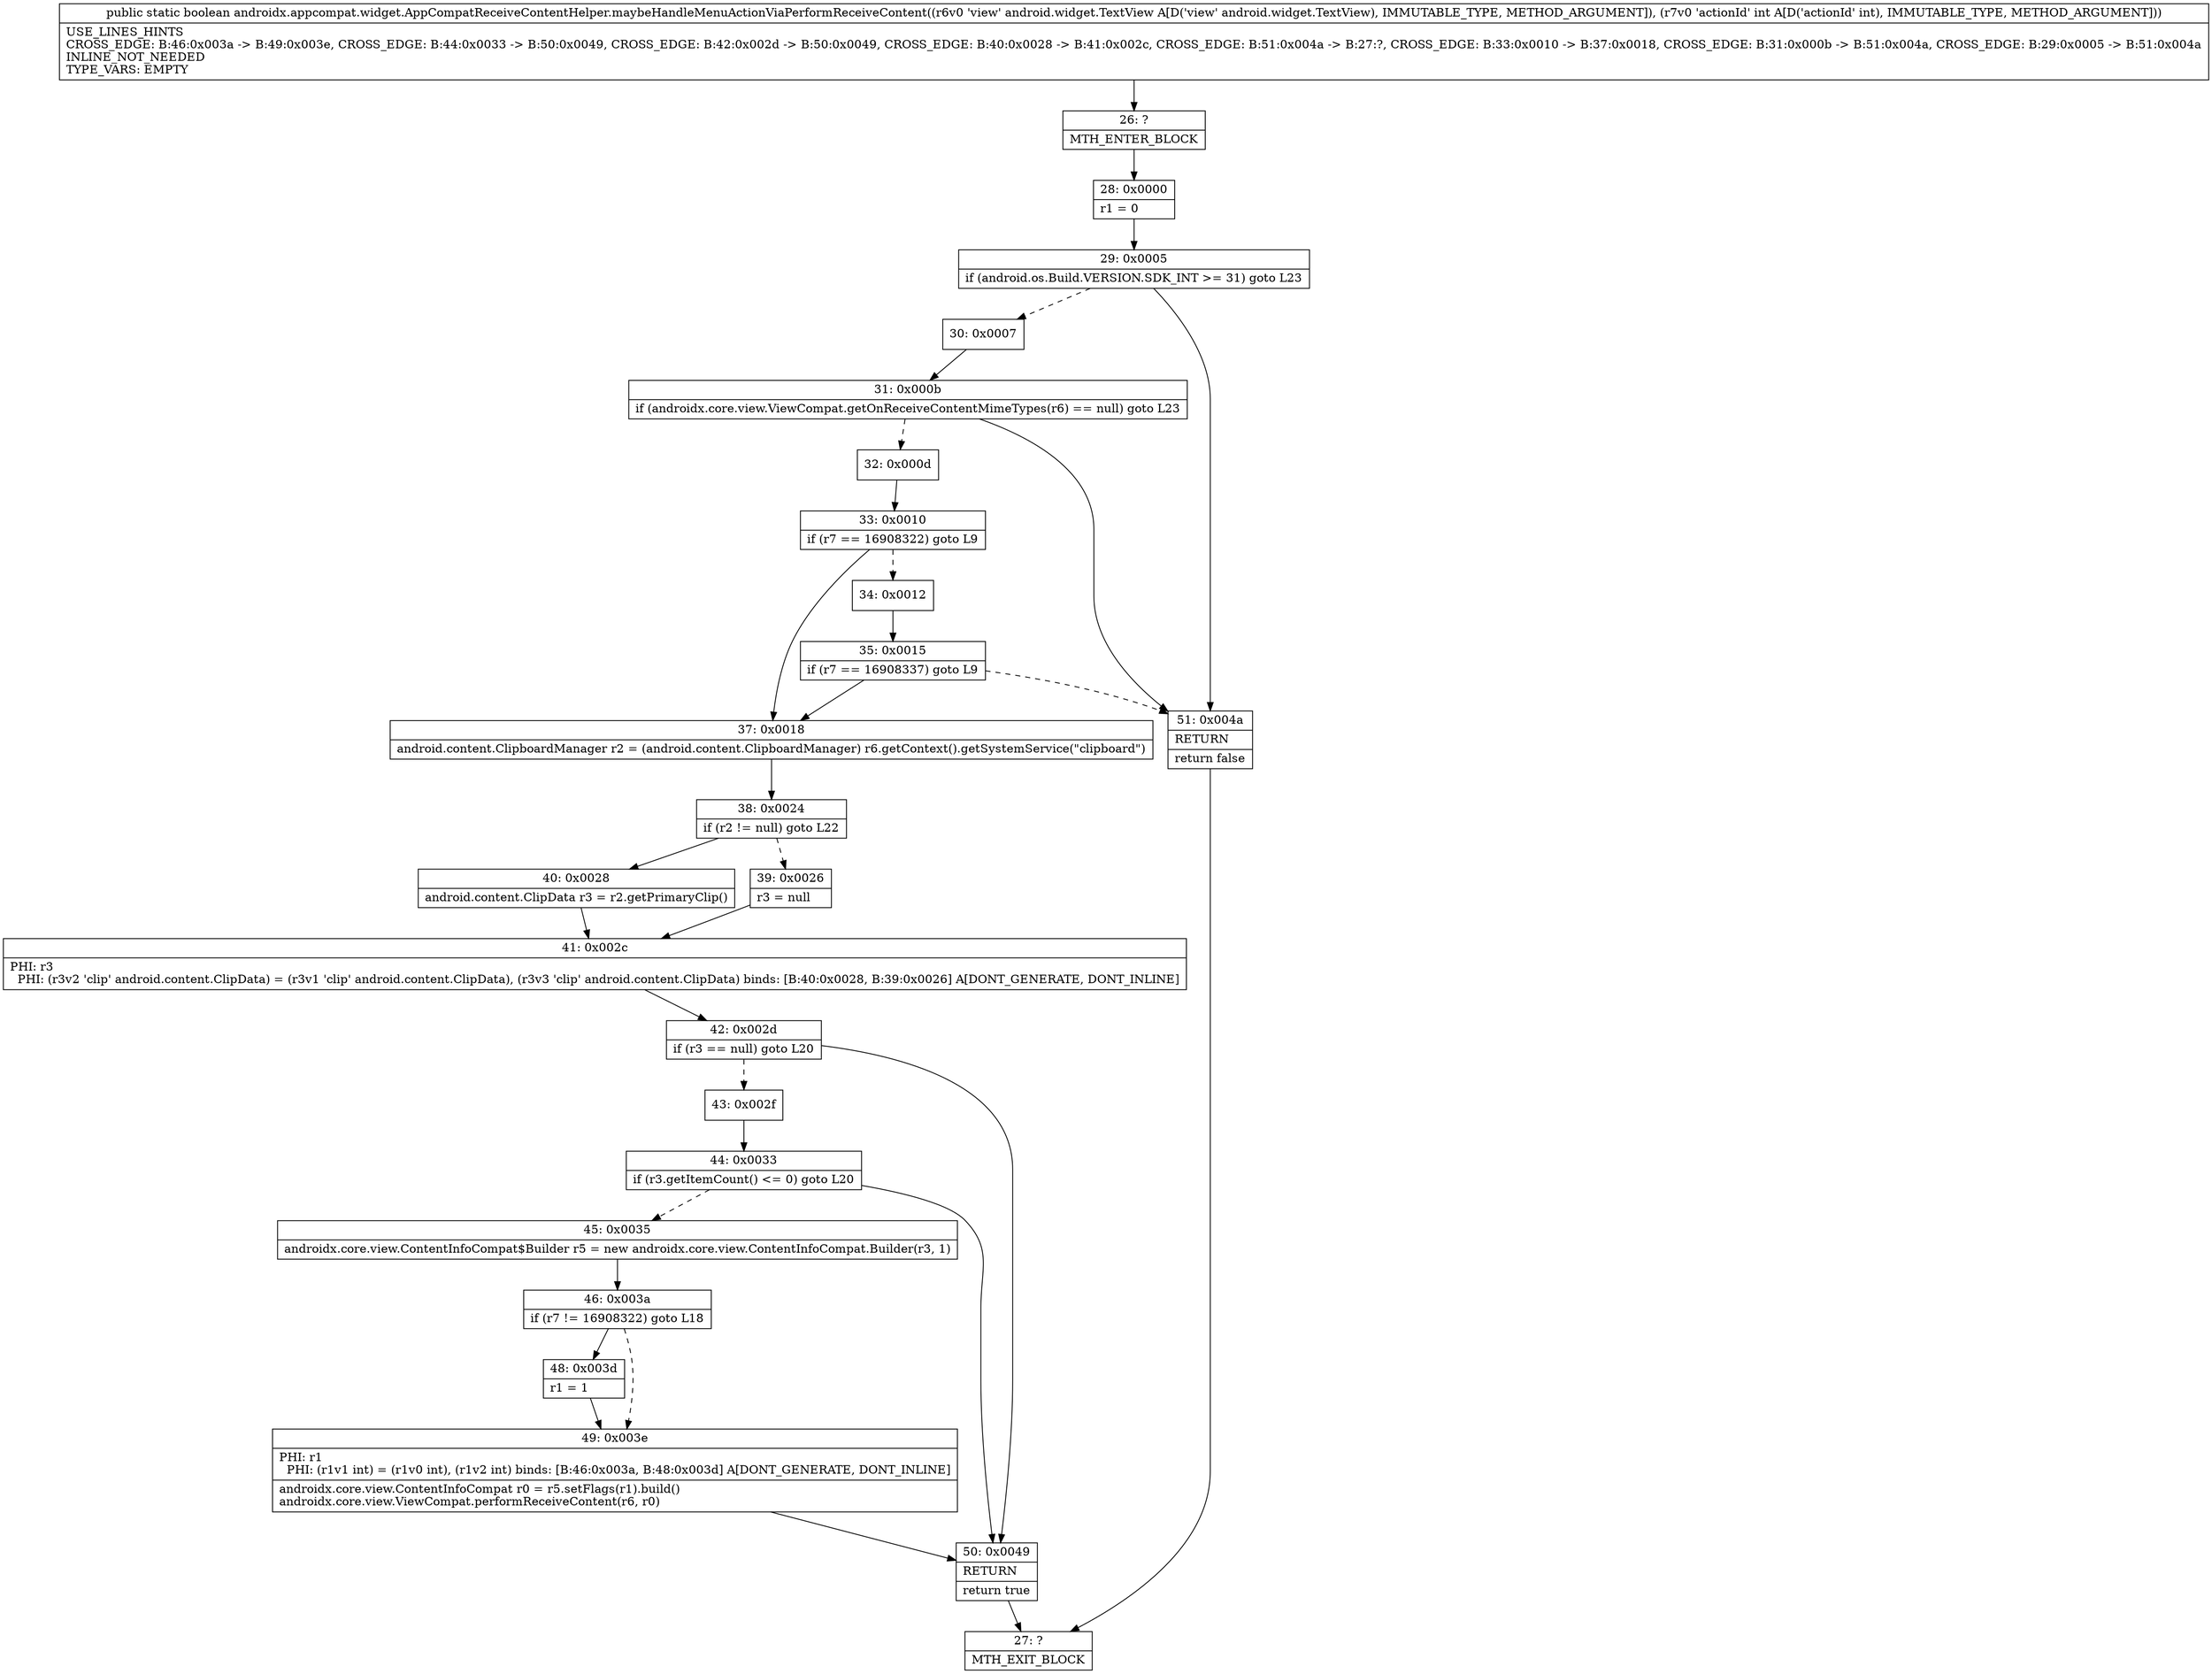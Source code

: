 digraph "CFG forandroidx.appcompat.widget.AppCompatReceiveContentHelper.maybeHandleMenuActionViaPerformReceiveContent(Landroid\/widget\/TextView;I)Z" {
Node_26 [shape=record,label="{26\:\ ?|MTH_ENTER_BLOCK\l}"];
Node_28 [shape=record,label="{28\:\ 0x0000|r1 = 0\l}"];
Node_29 [shape=record,label="{29\:\ 0x0005|if (android.os.Build.VERSION.SDK_INT \>= 31) goto L23\l}"];
Node_30 [shape=record,label="{30\:\ 0x0007}"];
Node_31 [shape=record,label="{31\:\ 0x000b|if (androidx.core.view.ViewCompat.getOnReceiveContentMimeTypes(r6) == null) goto L23\l}"];
Node_32 [shape=record,label="{32\:\ 0x000d}"];
Node_33 [shape=record,label="{33\:\ 0x0010|if (r7 == 16908322) goto L9\l}"];
Node_34 [shape=record,label="{34\:\ 0x0012}"];
Node_35 [shape=record,label="{35\:\ 0x0015|if (r7 == 16908337) goto L9\l}"];
Node_37 [shape=record,label="{37\:\ 0x0018|android.content.ClipboardManager r2 = (android.content.ClipboardManager) r6.getContext().getSystemService(\"clipboard\")\l}"];
Node_38 [shape=record,label="{38\:\ 0x0024|if (r2 != null) goto L22\l}"];
Node_39 [shape=record,label="{39\:\ 0x0026|r3 = null\l}"];
Node_41 [shape=record,label="{41\:\ 0x002c|PHI: r3 \l  PHI: (r3v2 'clip' android.content.ClipData) = (r3v1 'clip' android.content.ClipData), (r3v3 'clip' android.content.ClipData) binds: [B:40:0x0028, B:39:0x0026] A[DONT_GENERATE, DONT_INLINE]\l}"];
Node_42 [shape=record,label="{42\:\ 0x002d|if (r3 == null) goto L20\l}"];
Node_43 [shape=record,label="{43\:\ 0x002f}"];
Node_44 [shape=record,label="{44\:\ 0x0033|if (r3.getItemCount() \<= 0) goto L20\l}"];
Node_45 [shape=record,label="{45\:\ 0x0035|androidx.core.view.ContentInfoCompat$Builder r5 = new androidx.core.view.ContentInfoCompat.Builder(r3, 1)\l}"];
Node_46 [shape=record,label="{46\:\ 0x003a|if (r7 != 16908322) goto L18\l}"];
Node_48 [shape=record,label="{48\:\ 0x003d|r1 = 1\l}"];
Node_49 [shape=record,label="{49\:\ 0x003e|PHI: r1 \l  PHI: (r1v1 int) = (r1v0 int), (r1v2 int) binds: [B:46:0x003a, B:48:0x003d] A[DONT_GENERATE, DONT_INLINE]\l|androidx.core.view.ContentInfoCompat r0 = r5.setFlags(r1).build()\landroidx.core.view.ViewCompat.performReceiveContent(r6, r0)\l}"];
Node_50 [shape=record,label="{50\:\ 0x0049|RETURN\l|return true\l}"];
Node_27 [shape=record,label="{27\:\ ?|MTH_EXIT_BLOCK\l}"];
Node_40 [shape=record,label="{40\:\ 0x0028|android.content.ClipData r3 = r2.getPrimaryClip()\l}"];
Node_51 [shape=record,label="{51\:\ 0x004a|RETURN\l|return false\l}"];
MethodNode[shape=record,label="{public static boolean androidx.appcompat.widget.AppCompatReceiveContentHelper.maybeHandleMenuActionViaPerformReceiveContent((r6v0 'view' android.widget.TextView A[D('view' android.widget.TextView), IMMUTABLE_TYPE, METHOD_ARGUMENT]), (r7v0 'actionId' int A[D('actionId' int), IMMUTABLE_TYPE, METHOD_ARGUMENT]))  | USE_LINES_HINTS\lCROSS_EDGE: B:46:0x003a \-\> B:49:0x003e, CROSS_EDGE: B:44:0x0033 \-\> B:50:0x0049, CROSS_EDGE: B:42:0x002d \-\> B:50:0x0049, CROSS_EDGE: B:40:0x0028 \-\> B:41:0x002c, CROSS_EDGE: B:51:0x004a \-\> B:27:?, CROSS_EDGE: B:33:0x0010 \-\> B:37:0x0018, CROSS_EDGE: B:31:0x000b \-\> B:51:0x004a, CROSS_EDGE: B:29:0x0005 \-\> B:51:0x004a\lINLINE_NOT_NEEDED\lTYPE_VARS: EMPTY\l}"];
MethodNode -> Node_26;Node_26 -> Node_28;
Node_28 -> Node_29;
Node_29 -> Node_30[style=dashed];
Node_29 -> Node_51;
Node_30 -> Node_31;
Node_31 -> Node_32[style=dashed];
Node_31 -> Node_51;
Node_32 -> Node_33;
Node_33 -> Node_34[style=dashed];
Node_33 -> Node_37;
Node_34 -> Node_35;
Node_35 -> Node_37;
Node_35 -> Node_51[style=dashed];
Node_37 -> Node_38;
Node_38 -> Node_39[style=dashed];
Node_38 -> Node_40;
Node_39 -> Node_41;
Node_41 -> Node_42;
Node_42 -> Node_43[style=dashed];
Node_42 -> Node_50;
Node_43 -> Node_44;
Node_44 -> Node_45[style=dashed];
Node_44 -> Node_50;
Node_45 -> Node_46;
Node_46 -> Node_48;
Node_46 -> Node_49[style=dashed];
Node_48 -> Node_49;
Node_49 -> Node_50;
Node_50 -> Node_27;
Node_40 -> Node_41;
Node_51 -> Node_27;
}

